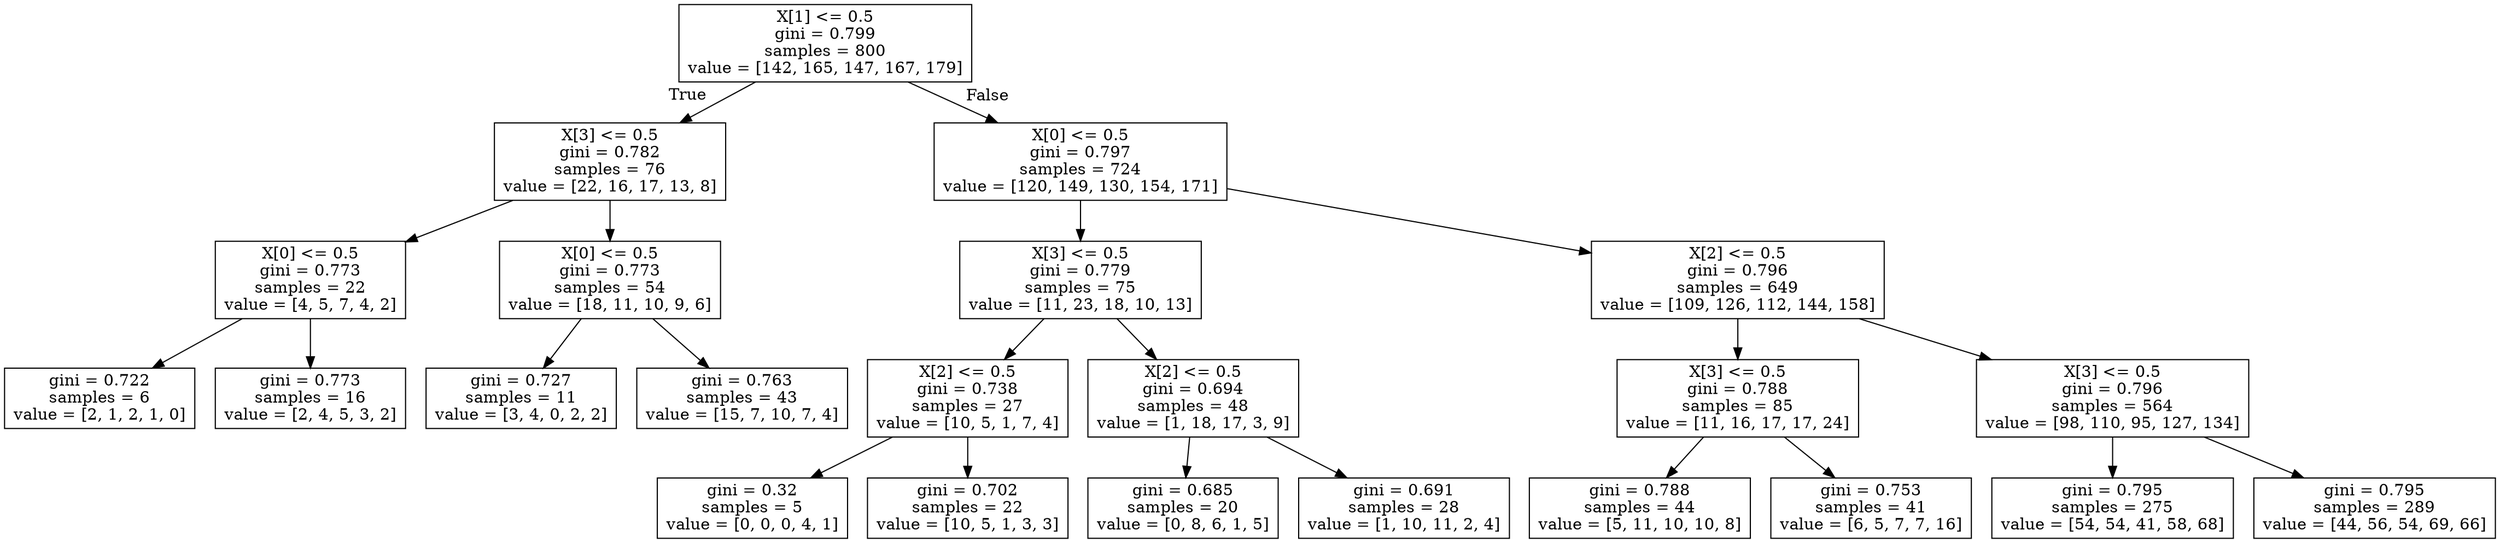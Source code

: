 digraph Tree {
node [shape=box] ;
0 [label="X[1] <= 0.5\ngini = 0.799\nsamples = 800\nvalue = [142, 165, 147, 167, 179]"] ;
1 [label="X[3] <= 0.5\ngini = 0.782\nsamples = 76\nvalue = [22, 16, 17, 13, 8]"] ;
0 -> 1 [labeldistance=2.5, labelangle=45, headlabel="True"] ;
2 [label="X[0] <= 0.5\ngini = 0.773\nsamples = 22\nvalue = [4, 5, 7, 4, 2]"] ;
1 -> 2 ;
3 [label="gini = 0.722\nsamples = 6\nvalue = [2, 1, 2, 1, 0]"] ;
2 -> 3 ;
4 [label="gini = 0.773\nsamples = 16\nvalue = [2, 4, 5, 3, 2]"] ;
2 -> 4 ;
5 [label="X[0] <= 0.5\ngini = 0.773\nsamples = 54\nvalue = [18, 11, 10, 9, 6]"] ;
1 -> 5 ;
6 [label="gini = 0.727\nsamples = 11\nvalue = [3, 4, 0, 2, 2]"] ;
5 -> 6 ;
7 [label="gini = 0.763\nsamples = 43\nvalue = [15, 7, 10, 7, 4]"] ;
5 -> 7 ;
8 [label="X[0] <= 0.5\ngini = 0.797\nsamples = 724\nvalue = [120, 149, 130, 154, 171]"] ;
0 -> 8 [labeldistance=2.5, labelangle=-45, headlabel="False"] ;
9 [label="X[3] <= 0.5\ngini = 0.779\nsamples = 75\nvalue = [11, 23, 18, 10, 13]"] ;
8 -> 9 ;
10 [label="X[2] <= 0.5\ngini = 0.738\nsamples = 27\nvalue = [10, 5, 1, 7, 4]"] ;
9 -> 10 ;
11 [label="gini = 0.32\nsamples = 5\nvalue = [0, 0, 0, 4, 1]"] ;
10 -> 11 ;
12 [label="gini = 0.702\nsamples = 22\nvalue = [10, 5, 1, 3, 3]"] ;
10 -> 12 ;
13 [label="X[2] <= 0.5\ngini = 0.694\nsamples = 48\nvalue = [1, 18, 17, 3, 9]"] ;
9 -> 13 ;
14 [label="gini = 0.685\nsamples = 20\nvalue = [0, 8, 6, 1, 5]"] ;
13 -> 14 ;
15 [label="gini = 0.691\nsamples = 28\nvalue = [1, 10, 11, 2, 4]"] ;
13 -> 15 ;
16 [label="X[2] <= 0.5\ngini = 0.796\nsamples = 649\nvalue = [109, 126, 112, 144, 158]"] ;
8 -> 16 ;
17 [label="X[3] <= 0.5\ngini = 0.788\nsamples = 85\nvalue = [11, 16, 17, 17, 24]"] ;
16 -> 17 ;
18 [label="gini = 0.788\nsamples = 44\nvalue = [5, 11, 10, 10, 8]"] ;
17 -> 18 ;
19 [label="gini = 0.753\nsamples = 41\nvalue = [6, 5, 7, 7, 16]"] ;
17 -> 19 ;
20 [label="X[3] <= 0.5\ngini = 0.796\nsamples = 564\nvalue = [98, 110, 95, 127, 134]"] ;
16 -> 20 ;
21 [label="gini = 0.795\nsamples = 275\nvalue = [54, 54, 41, 58, 68]"] ;
20 -> 21 ;
22 [label="gini = 0.795\nsamples = 289\nvalue = [44, 56, 54, 69, 66]"] ;
20 -> 22 ;
}